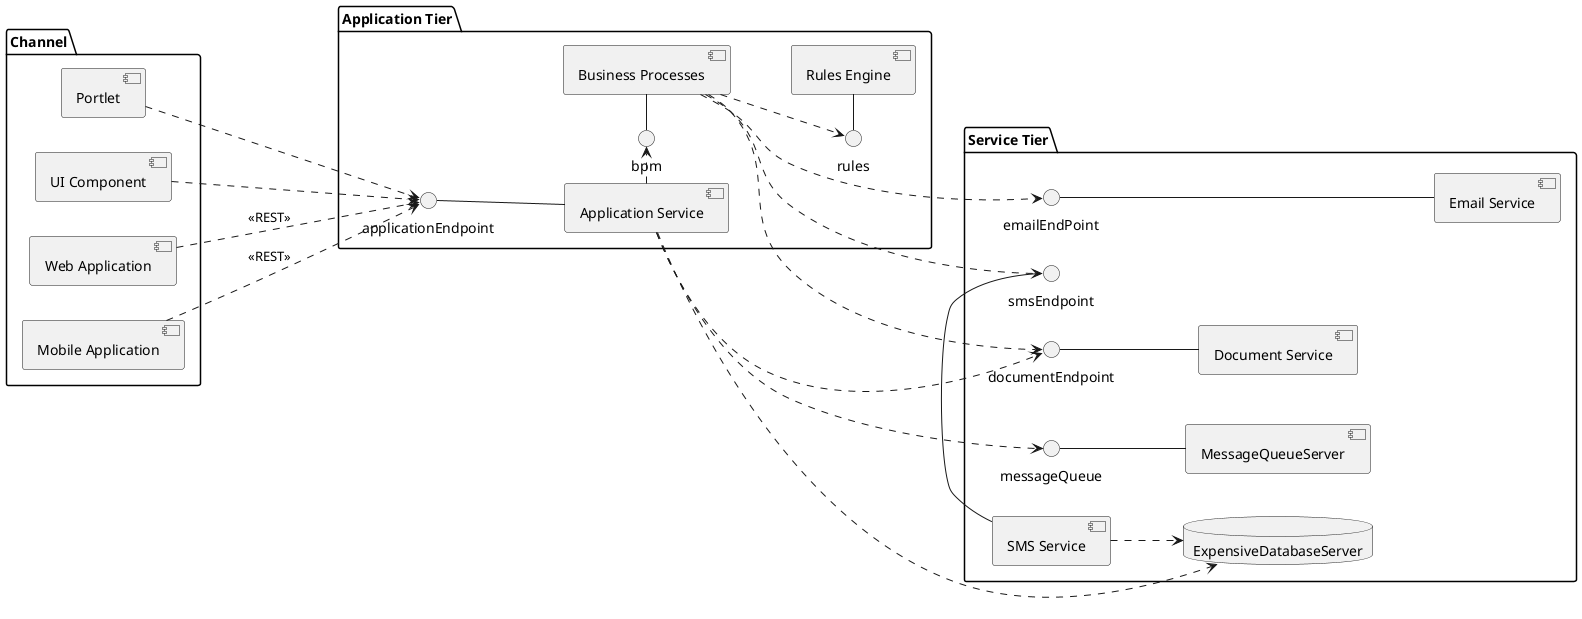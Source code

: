 @startuml

left to right direction

package "Channel" {
    [Portlet]
    [UI Component]
    [Web Application]
    [Mobile Application]
}

package "Application Tier" {
    applicationEndpoint -- [Application Service]
    bpm - [Business Processes]
    rules - [Rules Engine]
}

[Web Application] ...> applicationEndpoint: <<REST>>
[Mobile Application] ...> applicationEndpoint: <<REST>>
[Portlet] ...> applicationEndpoint
[UI Component] ...> applicationEndpoint

[Application Service] .> bpm
[Business Processes] ..> rules

package "Service Tier" {
    documentEndpoint -- [Document Service]
    emailEndPoint --- [Email Service]
    database ExpensiveDatabaseServer
    messageQueue -- [MessageQueueServer]
    smsEndpoint - [SMS Service]
}

[Application Service] ..> ExpensiveDatabaseServer
[Application Service] ...> messageQueue
[Application Service] ...> documentEndpoint
[Business Processes] ...> documentEndpoint
[Business Processes] ...> smsEndpoint
[Business Processes] ...> emailEndPoint
[SMS Service] ..> ExpensiveDatabaseServer

@enduml
